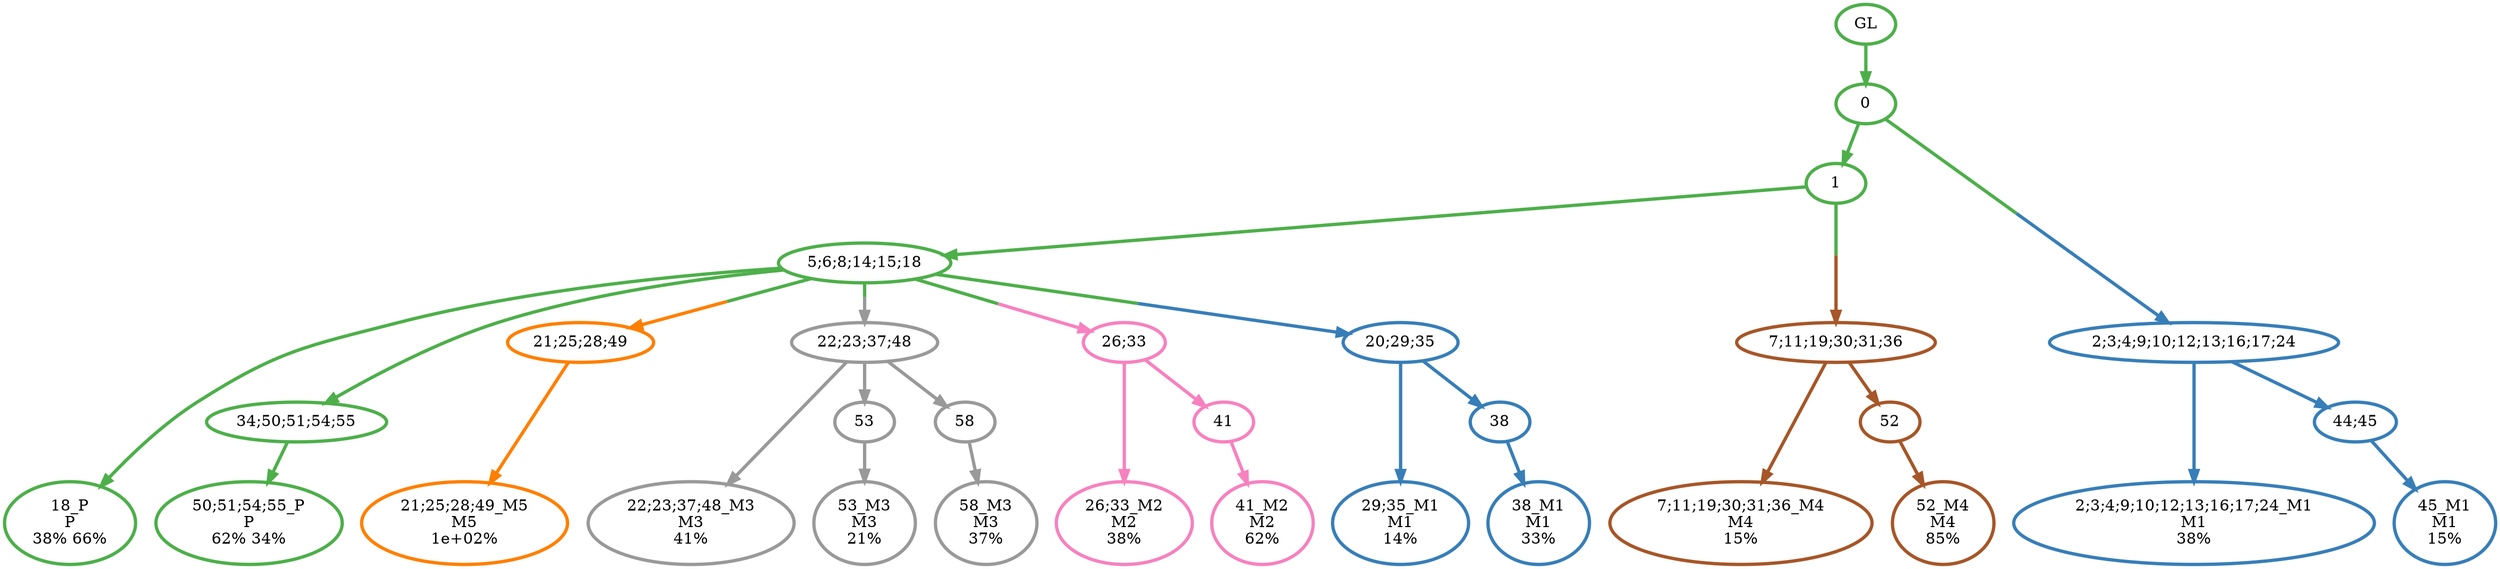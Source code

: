 digraph T {
	{
		rank=same
		26 [penwidth=3,colorscheme=set19,color=3,label="18_P\nP\n38% 66%"]
		24 [penwidth=3,colorscheme=set19,color=3,label="50;51;54;55_P\nP\n62% 34%"]
		23 [penwidth=3,colorscheme=set19,color=2,label="29;35_M1\nM1\n14%"]
		21 [penwidth=3,colorscheme=set19,color=2,label="38_M1\nM1\n33%"]
		20 [penwidth=3,colorscheme=set19,color=2,label="2;3;4;9;10;12;13;16;17;24_M1\nM1\n38%"]
		18 [penwidth=3,colorscheme=set19,color=2,label="45_M1\nM1\n15%"]
		17 [penwidth=3,colorscheme=set19,color=8,label="26;33_M2\nM2\n38%"]
		15 [penwidth=3,colorscheme=set19,color=8,label="41_M2\nM2\n62%"]
		14 [penwidth=3,colorscheme=set19,color=9,label="22;23;37;48_M3\nM3\n41%"]
		12 [penwidth=3,colorscheme=set19,color=9,label="53_M3\nM3\n21%"]
		10 [penwidth=3,colorscheme=set19,color=9,label="58_M3\nM3\n37%"]
		9 [penwidth=3,colorscheme=set19,color=7,label="7;11;19;30;31;36_M4\nM4\n15%"]
		7 [penwidth=3,colorscheme=set19,color=7,label="52_M4\nM4\n85%"]
		6 [penwidth=3,colorscheme=set19,color=5,label="21;25;28;49_M5\nM5\n1e+02%"]
	}
	30 [penwidth=3,colorscheme=set19,color=3,label="GL"]
	29 [penwidth=3,colorscheme=set19,color=3,label="0"]
	28 [penwidth=3,colorscheme=set19,color=3,label="1"]
	27 [penwidth=3,colorscheme=set19,color=3,label="5;6;8;14;15;18"]
	25 [penwidth=3,colorscheme=set19,color=3,label="34;50;51;54;55"]
	22 [penwidth=3,colorscheme=set19,color=2,label="38"]
	19 [penwidth=3,colorscheme=set19,color=2,label="44;45"]
	16 [penwidth=3,colorscheme=set19,color=8,label="41"]
	13 [penwidth=3,colorscheme=set19,color=9,label="53"]
	11 [penwidth=3,colorscheme=set19,color=9,label="58"]
	8 [penwidth=3,colorscheme=set19,color=7,label="52"]
	5 [penwidth=3,colorscheme=set19,color=5,label="21;25;28;49"]
	4 [penwidth=3,colorscheme=set19,color=9,label="22;23;37;48"]
	3 [penwidth=3,colorscheme=set19,color=7,label="7;11;19;30;31;36"]
	2 [penwidth=3,colorscheme=set19,color=8,label="26;33"]
	1 [penwidth=3,colorscheme=set19,color=2,label="20;29;35"]
	0 [penwidth=3,colorscheme=set19,color=2,label="2;3;4;9;10;12;13;16;17;24"]
	30 -> 29 [penwidth=3,colorscheme=set19,color=3]
	29 -> 28 [penwidth=3,colorscheme=set19,color=3]
	29 -> 0 [penwidth=3,colorscheme=set19,color="3;0.5:2"]
	28 -> 27 [penwidth=3,colorscheme=set19,color=3]
	28 -> 3 [penwidth=3,colorscheme=set19,color="3;0.5:7"]
	27 -> 26 [penwidth=3,colorscheme=set19,color=3]
	27 -> 25 [penwidth=3,colorscheme=set19,color=3]
	27 -> 5 [penwidth=3,colorscheme=set19,color="3;0.5:5"]
	27 -> 4 [penwidth=3,colorscheme=set19,color="3;0.5:9"]
	27 -> 2 [penwidth=3,colorscheme=set19,color="3;0.5:8"]
	27 -> 1 [penwidth=3,colorscheme=set19,color="3;0.5:2"]
	25 -> 24 [penwidth=3,colorscheme=set19,color=3]
	22 -> 21 [penwidth=3,colorscheme=set19,color=2]
	19 -> 18 [penwidth=3,colorscheme=set19,color=2]
	16 -> 15 [penwidth=3,colorscheme=set19,color=8]
	13 -> 12 [penwidth=3,colorscheme=set19,color=9]
	11 -> 10 [penwidth=3,colorscheme=set19,color=9]
	8 -> 7 [penwidth=3,colorscheme=set19,color=7]
	5 -> 6 [penwidth=3,colorscheme=set19,color=5]
	4 -> 14 [penwidth=3,colorscheme=set19,color=9]
	4 -> 13 [penwidth=3,colorscheme=set19,color=9]
	4 -> 11 [penwidth=3,colorscheme=set19,color=9]
	3 -> 9 [penwidth=3,colorscheme=set19,color=7]
	3 -> 8 [penwidth=3,colorscheme=set19,color=7]
	2 -> 17 [penwidth=3,colorscheme=set19,color=8]
	2 -> 16 [penwidth=3,colorscheme=set19,color=8]
	1 -> 23 [penwidth=3,colorscheme=set19,color=2]
	1 -> 22 [penwidth=3,colorscheme=set19,color=2]
	0 -> 20 [penwidth=3,colorscheme=set19,color=2]
	0 -> 19 [penwidth=3,colorscheme=set19,color=2]
}
